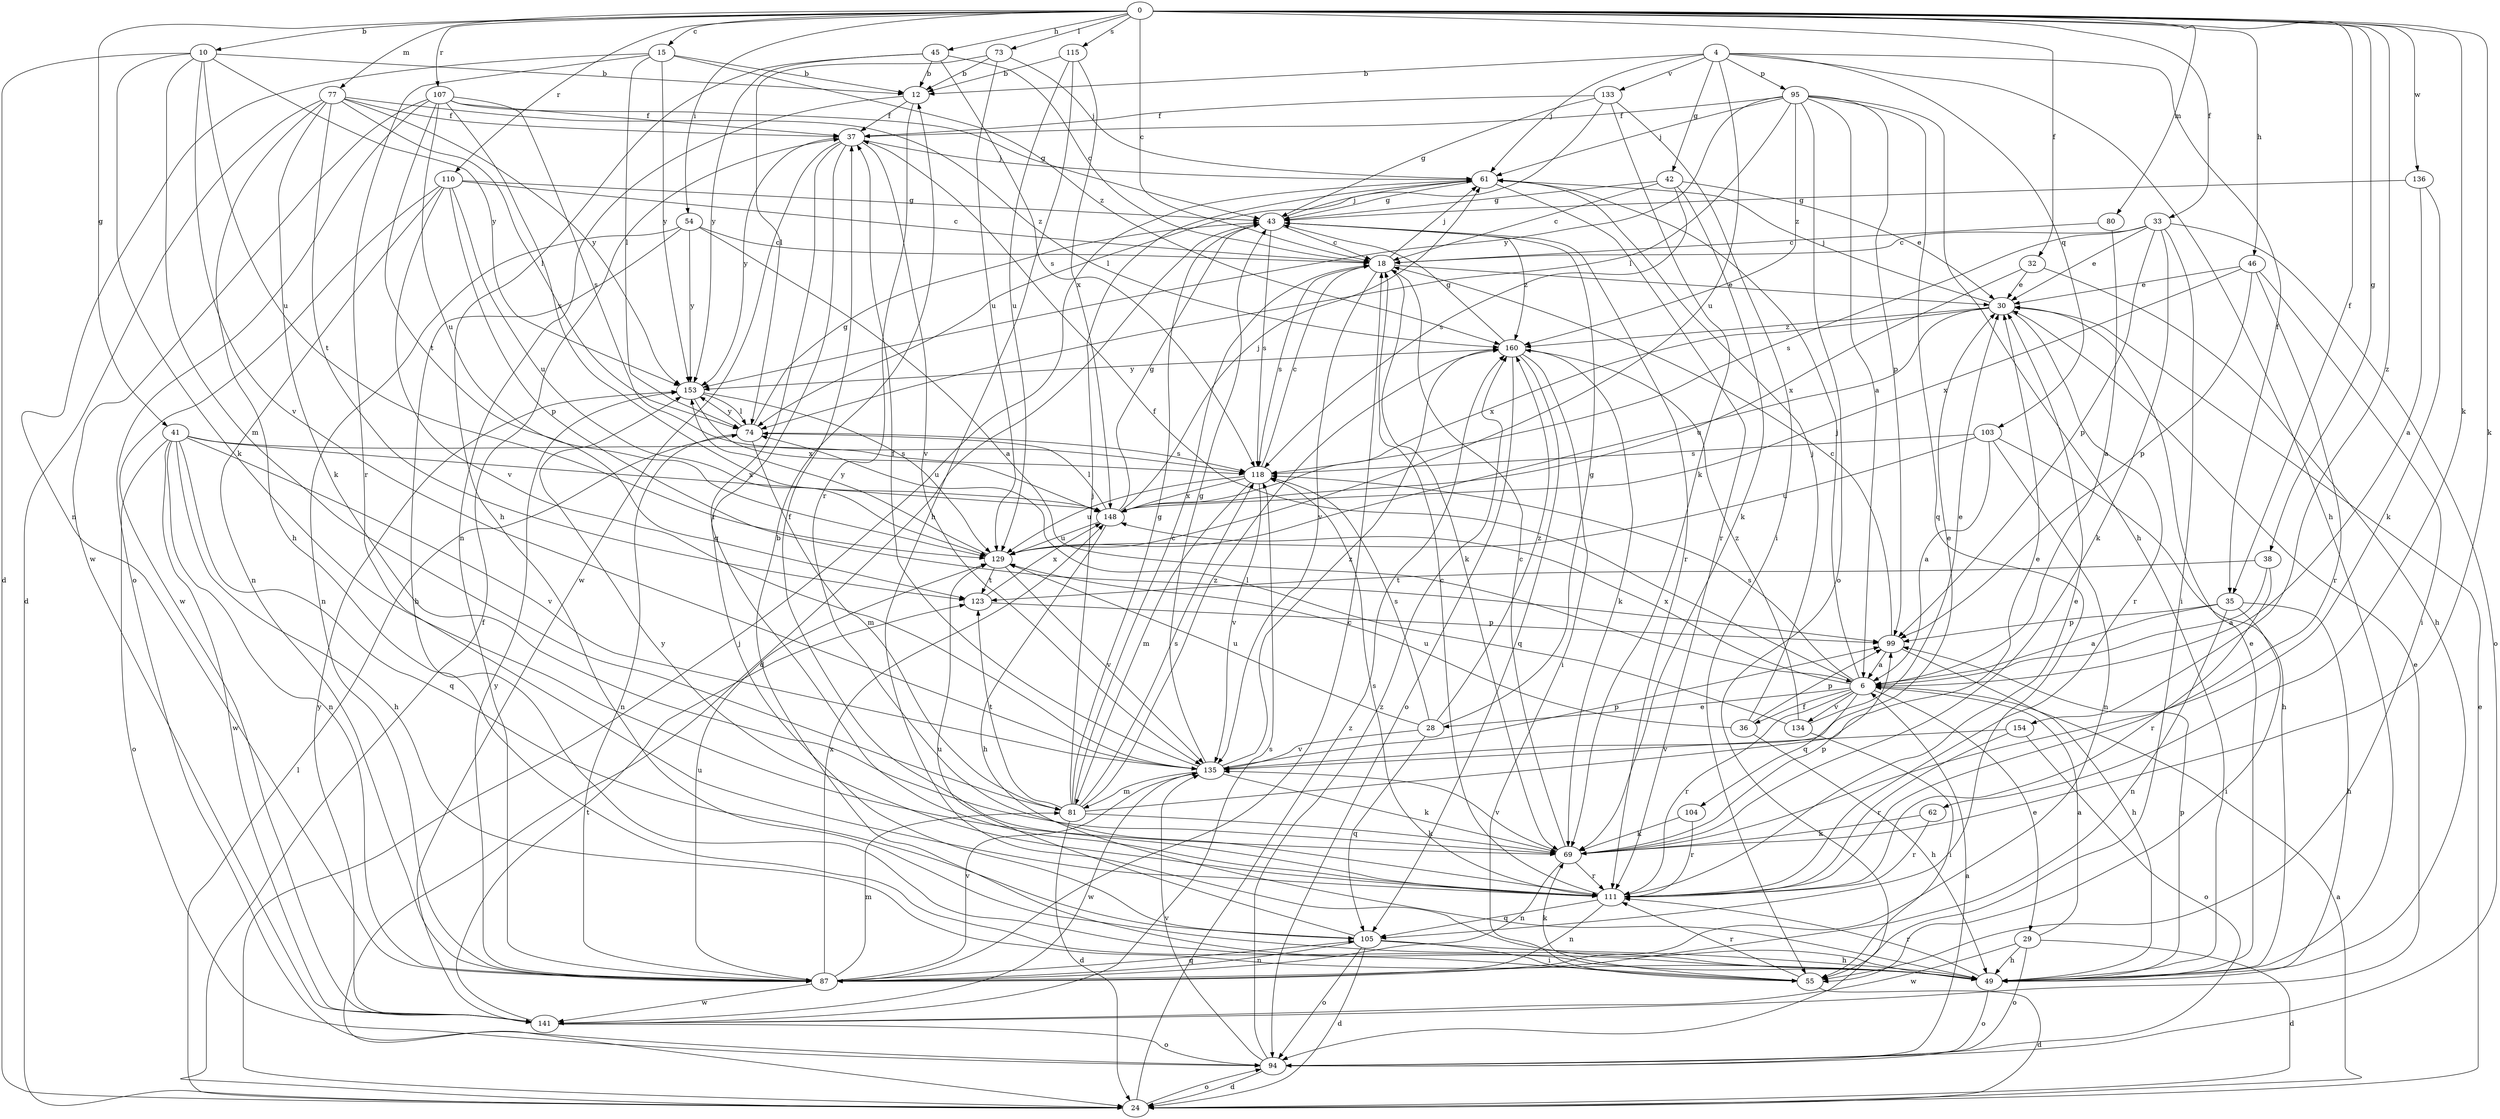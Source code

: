 strict digraph  {
0;
4;
6;
10;
12;
15;
18;
24;
28;
29;
30;
32;
33;
35;
36;
37;
38;
41;
42;
43;
45;
46;
49;
54;
55;
61;
62;
69;
73;
74;
77;
80;
81;
87;
94;
95;
99;
103;
104;
105;
107;
110;
111;
115;
118;
123;
129;
133;
134;
135;
136;
141;
148;
153;
154;
160;
0 -> 10  [label=b];
0 -> 15  [label=c];
0 -> 18  [label=c];
0 -> 32  [label=f];
0 -> 33  [label=f];
0 -> 35  [label=f];
0 -> 38  [label=g];
0 -> 41  [label=g];
0 -> 45  [label=h];
0 -> 46  [label=h];
0 -> 54  [label=i];
0 -> 62  [label=k];
0 -> 69  [label=k];
0 -> 73  [label=l];
0 -> 77  [label=m];
0 -> 80  [label=m];
0 -> 107  [label=r];
0 -> 110  [label=r];
0 -> 115  [label=s];
0 -> 136  [label=w];
0 -> 154  [label=z];
4 -> 12  [label=b];
4 -> 35  [label=f];
4 -> 42  [label=g];
4 -> 49  [label=h];
4 -> 61  [label=j];
4 -> 95  [label=p];
4 -> 103  [label=q];
4 -> 129  [label=u];
4 -> 133  [label=v];
6 -> 28  [label=e];
6 -> 29  [label=e];
6 -> 36  [label=f];
6 -> 37  [label=f];
6 -> 61  [label=j];
6 -> 104  [label=q];
6 -> 111  [label=r];
6 -> 118  [label=s];
6 -> 134  [label=v];
6 -> 148  [label=x];
10 -> 12  [label=b];
10 -> 24  [label=d];
10 -> 69  [label=k];
10 -> 81  [label=m];
10 -> 129  [label=u];
10 -> 135  [label=v];
10 -> 153  [label=y];
12 -> 37  [label=f];
12 -> 87  [label=n];
12 -> 111  [label=r];
15 -> 12  [label=b];
15 -> 74  [label=l];
15 -> 87  [label=n];
15 -> 111  [label=r];
15 -> 153  [label=y];
15 -> 160  [label=z];
18 -> 30  [label=e];
18 -> 61  [label=j];
18 -> 69  [label=k];
18 -> 118  [label=s];
18 -> 135  [label=v];
24 -> 6  [label=a];
24 -> 30  [label=e];
24 -> 37  [label=f];
24 -> 61  [label=j];
24 -> 74  [label=l];
24 -> 94  [label=o];
24 -> 160  [label=z];
28 -> 43  [label=g];
28 -> 105  [label=q];
28 -> 118  [label=s];
28 -> 129  [label=u];
28 -> 135  [label=v];
28 -> 160  [label=z];
29 -> 6  [label=a];
29 -> 24  [label=d];
29 -> 49  [label=h];
29 -> 94  [label=o];
29 -> 141  [label=w];
30 -> 61  [label=j];
30 -> 111  [label=r];
30 -> 129  [label=u];
30 -> 148  [label=x];
30 -> 160  [label=z];
32 -> 30  [label=e];
32 -> 49  [label=h];
32 -> 148  [label=x];
33 -> 18  [label=c];
33 -> 30  [label=e];
33 -> 55  [label=i];
33 -> 69  [label=k];
33 -> 94  [label=o];
33 -> 99  [label=p];
33 -> 118  [label=s];
35 -> 6  [label=a];
35 -> 49  [label=h];
35 -> 55  [label=i];
35 -> 87  [label=n];
35 -> 99  [label=p];
36 -> 49  [label=h];
36 -> 61  [label=j];
36 -> 99  [label=p];
36 -> 129  [label=u];
37 -> 61  [label=j];
37 -> 105  [label=q];
37 -> 111  [label=r];
37 -> 135  [label=v];
37 -> 141  [label=w];
37 -> 153  [label=y];
38 -> 6  [label=a];
38 -> 111  [label=r];
38 -> 123  [label=t];
41 -> 49  [label=h];
41 -> 87  [label=n];
41 -> 94  [label=o];
41 -> 105  [label=q];
41 -> 118  [label=s];
41 -> 135  [label=v];
41 -> 141  [label=w];
41 -> 148  [label=x];
42 -> 18  [label=c];
42 -> 30  [label=e];
42 -> 43  [label=g];
42 -> 69  [label=k];
42 -> 118  [label=s];
43 -> 18  [label=c];
43 -> 24  [label=d];
43 -> 61  [label=j];
43 -> 111  [label=r];
43 -> 118  [label=s];
43 -> 160  [label=z];
45 -> 12  [label=b];
45 -> 18  [label=c];
45 -> 49  [label=h];
45 -> 118  [label=s];
45 -> 153  [label=y];
46 -> 30  [label=e];
46 -> 55  [label=i];
46 -> 99  [label=p];
46 -> 111  [label=r];
46 -> 148  [label=x];
49 -> 30  [label=e];
49 -> 94  [label=o];
49 -> 99  [label=p];
49 -> 111  [label=r];
54 -> 6  [label=a];
54 -> 18  [label=c];
54 -> 49  [label=h];
54 -> 87  [label=n];
54 -> 153  [label=y];
55 -> 12  [label=b];
55 -> 24  [label=d];
55 -> 69  [label=k];
55 -> 111  [label=r];
61 -> 43  [label=g];
61 -> 111  [label=r];
62 -> 69  [label=k];
62 -> 111  [label=r];
69 -> 18  [label=c];
69 -> 87  [label=n];
69 -> 99  [label=p];
69 -> 111  [label=r];
69 -> 135  [label=v];
73 -> 12  [label=b];
73 -> 61  [label=j];
73 -> 74  [label=l];
73 -> 129  [label=u];
74 -> 43  [label=g];
74 -> 81  [label=m];
74 -> 87  [label=n];
74 -> 118  [label=s];
74 -> 153  [label=y];
77 -> 24  [label=d];
77 -> 37  [label=f];
77 -> 49  [label=h];
77 -> 69  [label=k];
77 -> 74  [label=l];
77 -> 123  [label=t];
77 -> 153  [label=y];
77 -> 160  [label=z];
80 -> 6  [label=a];
80 -> 18  [label=c];
81 -> 18  [label=c];
81 -> 24  [label=d];
81 -> 30  [label=e];
81 -> 43  [label=g];
81 -> 61  [label=j];
81 -> 69  [label=k];
81 -> 118  [label=s];
81 -> 123  [label=t];
81 -> 160  [label=z];
87 -> 18  [label=c];
87 -> 81  [label=m];
87 -> 105  [label=q];
87 -> 129  [label=u];
87 -> 135  [label=v];
87 -> 141  [label=w];
87 -> 148  [label=x];
87 -> 153  [label=y];
94 -> 6  [label=a];
94 -> 24  [label=d];
94 -> 135  [label=v];
94 -> 160  [label=z];
95 -> 6  [label=a];
95 -> 37  [label=f];
95 -> 49  [label=h];
95 -> 61  [label=j];
95 -> 74  [label=l];
95 -> 94  [label=o];
95 -> 99  [label=p];
95 -> 105  [label=q];
95 -> 153  [label=y];
95 -> 160  [label=z];
99 -> 6  [label=a];
99 -> 18  [label=c];
99 -> 49  [label=h];
103 -> 6  [label=a];
103 -> 49  [label=h];
103 -> 87  [label=n];
103 -> 118  [label=s];
103 -> 129  [label=u];
104 -> 69  [label=k];
104 -> 111  [label=r];
105 -> 24  [label=d];
105 -> 49  [label=h];
105 -> 55  [label=i];
105 -> 87  [label=n];
105 -> 94  [label=o];
105 -> 129  [label=u];
107 -> 37  [label=f];
107 -> 43  [label=g];
107 -> 94  [label=o];
107 -> 118  [label=s];
107 -> 123  [label=t];
107 -> 129  [label=u];
107 -> 141  [label=w];
107 -> 148  [label=x];
110 -> 18  [label=c];
110 -> 43  [label=g];
110 -> 87  [label=n];
110 -> 99  [label=p];
110 -> 129  [label=u];
110 -> 135  [label=v];
110 -> 141  [label=w];
111 -> 18  [label=c];
111 -> 30  [label=e];
111 -> 37  [label=f];
111 -> 87  [label=n];
111 -> 105  [label=q];
111 -> 118  [label=s];
111 -> 153  [label=y];
115 -> 12  [label=b];
115 -> 49  [label=h];
115 -> 129  [label=u];
115 -> 148  [label=x];
118 -> 18  [label=c];
118 -> 81  [label=m];
118 -> 129  [label=u];
118 -> 135  [label=v];
118 -> 148  [label=x];
123 -> 99  [label=p];
123 -> 148  [label=x];
129 -> 123  [label=t];
129 -> 135  [label=v];
129 -> 153  [label=y];
133 -> 37  [label=f];
133 -> 43  [label=g];
133 -> 55  [label=i];
133 -> 69  [label=k];
133 -> 74  [label=l];
134 -> 30  [label=e];
134 -> 55  [label=i];
134 -> 74  [label=l];
134 -> 160  [label=z];
135 -> 30  [label=e];
135 -> 37  [label=f];
135 -> 43  [label=g];
135 -> 69  [label=k];
135 -> 81  [label=m];
135 -> 99  [label=p];
135 -> 141  [label=w];
135 -> 160  [label=z];
136 -> 6  [label=a];
136 -> 43  [label=g];
136 -> 69  [label=k];
141 -> 30  [label=e];
141 -> 94  [label=o];
141 -> 118  [label=s];
141 -> 123  [label=t];
141 -> 153  [label=y];
148 -> 43  [label=g];
148 -> 49  [label=h];
148 -> 61  [label=j];
148 -> 74  [label=l];
148 -> 129  [label=u];
153 -> 74  [label=l];
153 -> 129  [label=u];
153 -> 148  [label=x];
154 -> 94  [label=o];
154 -> 111  [label=r];
154 -> 135  [label=v];
160 -> 43  [label=g];
160 -> 55  [label=i];
160 -> 69  [label=k];
160 -> 94  [label=o];
160 -> 105  [label=q];
160 -> 153  [label=y];
}
